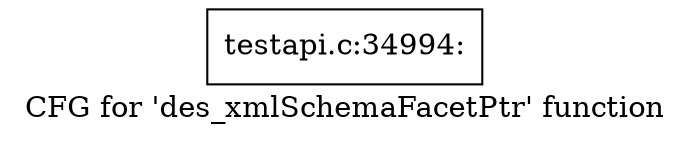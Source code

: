 digraph "CFG for 'des_xmlSchemaFacetPtr' function" {
	label="CFG for 'des_xmlSchemaFacetPtr' function";

	Node0x4a1d900 [shape=record,label="{testapi.c:34994:}"];
}
